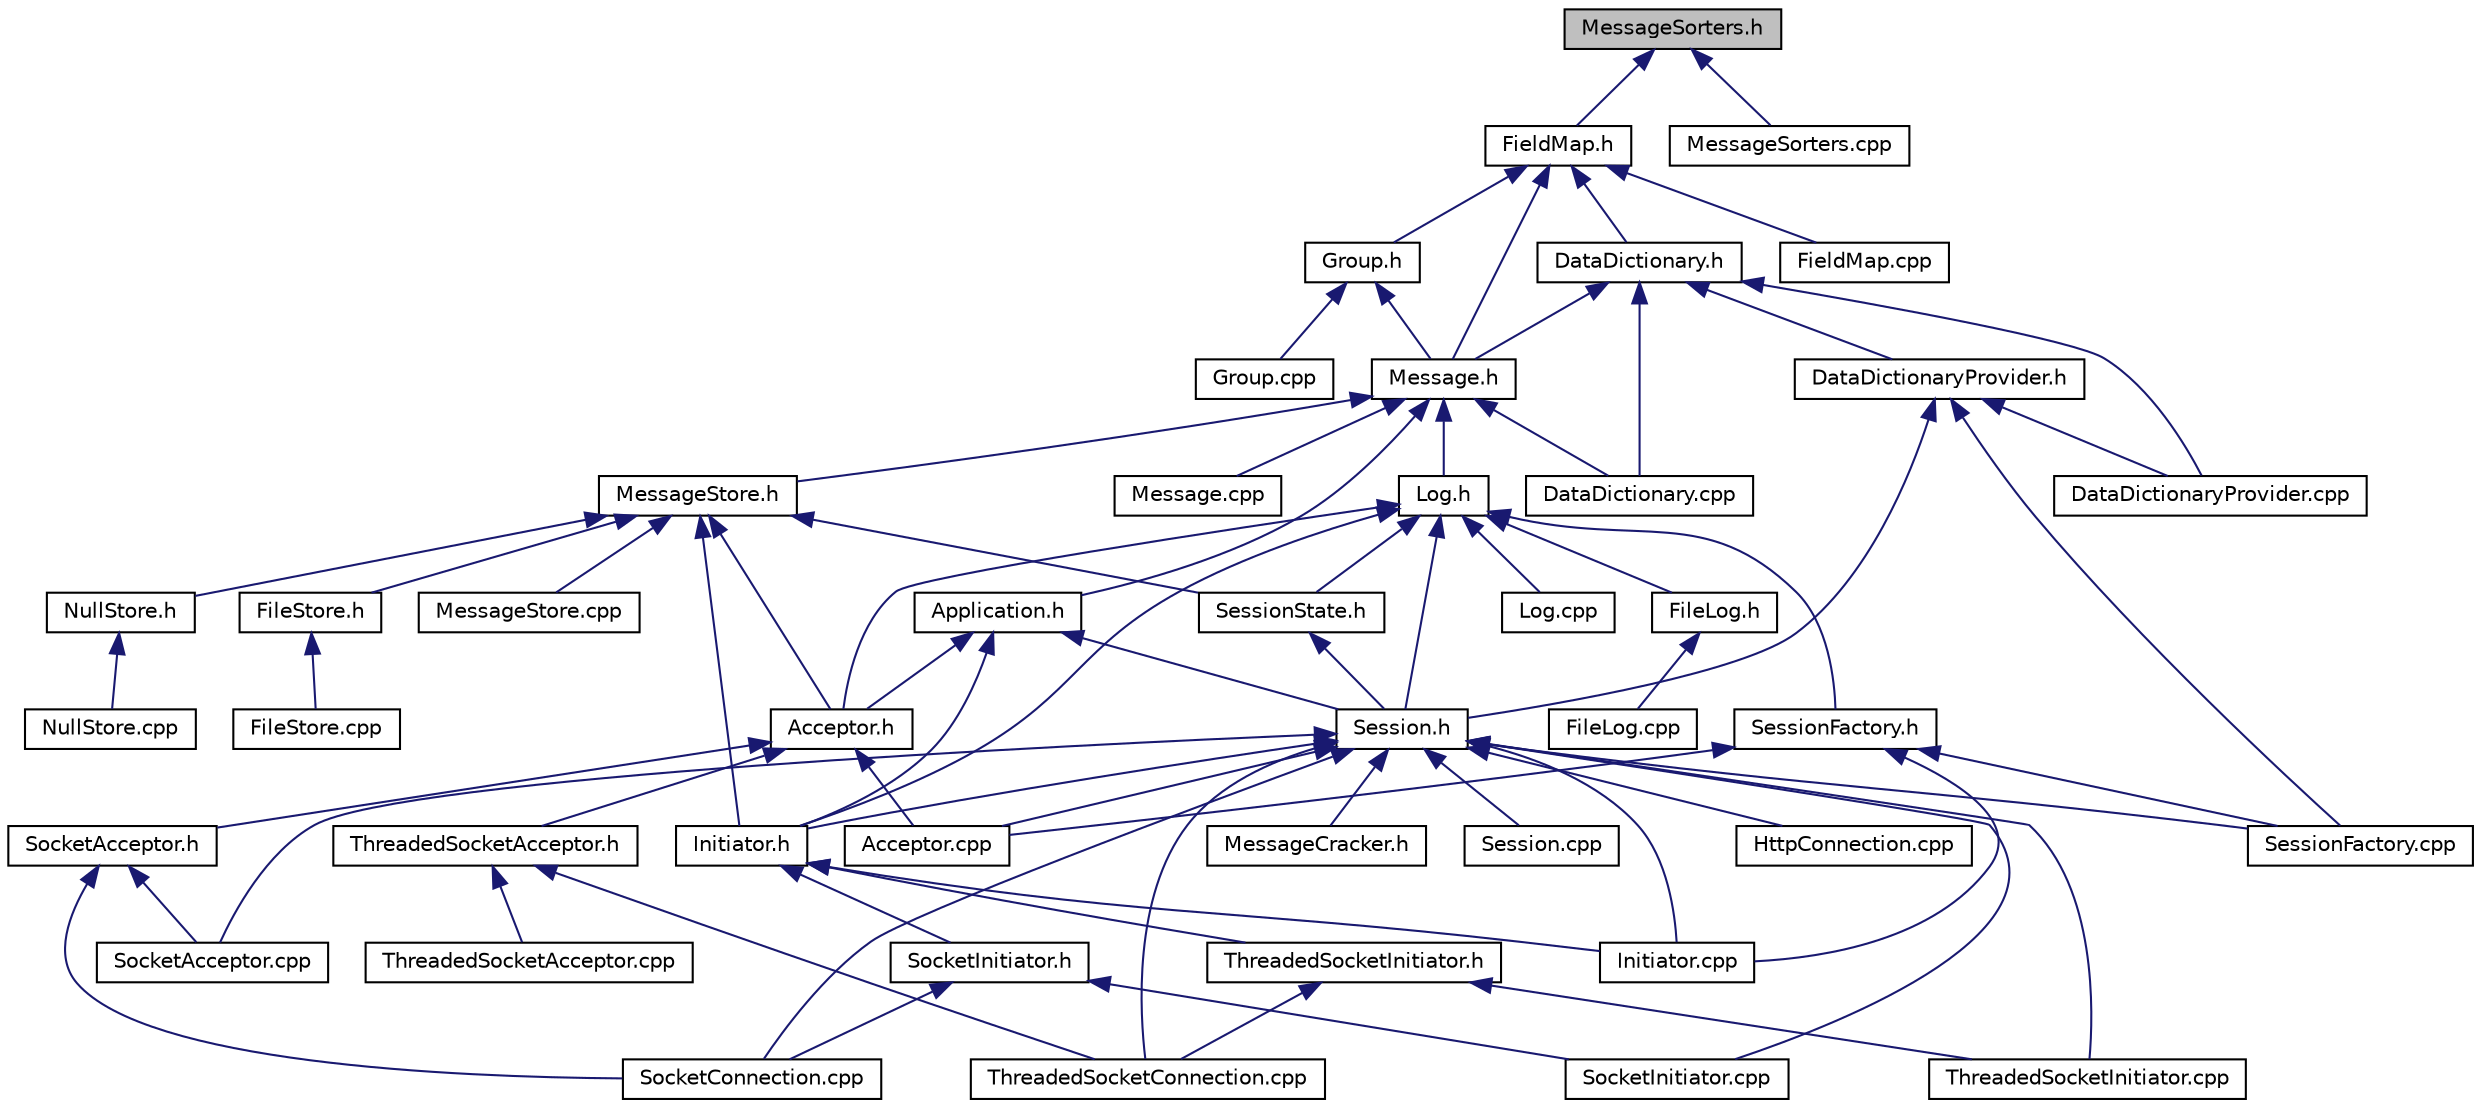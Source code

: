 digraph "MessageSorters.h"
{
  edge [fontname="Helvetica",fontsize="10",labelfontname="Helvetica",labelfontsize="10"];
  node [fontname="Helvetica",fontsize="10",shape=record];
  Node35 [label="MessageSorters.h",height=0.2,width=0.4,color="black", fillcolor="grey75", style="filled", fontcolor="black"];
  Node35 -> Node36 [dir="back",color="midnightblue",fontsize="10",style="solid",fontname="Helvetica"];
  Node36 [label="FieldMap.h",height=0.2,width=0.4,color="black", fillcolor="white", style="filled",URL="$_field_map_8h.html"];
  Node36 -> Node37 [dir="back",color="midnightblue",fontsize="10",style="solid",fontname="Helvetica"];
  Node37 [label="Message.h",height=0.2,width=0.4,color="black", fillcolor="white", style="filled",URL="$_message_8h.html"];
  Node37 -> Node38 [dir="back",color="midnightblue",fontsize="10",style="solid",fontname="Helvetica"];
  Node38 [label="Application.h",height=0.2,width=0.4,color="black", fillcolor="white", style="filled",URL="$_application_8h.html"];
  Node38 -> Node39 [dir="back",color="midnightblue",fontsize="10",style="solid",fontname="Helvetica"];
  Node39 [label="Acceptor.h",height=0.2,width=0.4,color="black", fillcolor="white", style="filled",URL="$_acceptor_8h.html"];
  Node39 -> Node40 [dir="back",color="midnightblue",fontsize="10",style="solid",fontname="Helvetica"];
  Node40 [label="Acceptor.cpp",height=0.2,width=0.4,color="black", fillcolor="white", style="filled",URL="$_acceptor_8cpp.html"];
  Node39 -> Node41 [dir="back",color="midnightblue",fontsize="10",style="solid",fontname="Helvetica"];
  Node41 [label="SocketAcceptor.h",height=0.2,width=0.4,color="black", fillcolor="white", style="filled",URL="$_socket_acceptor_8h.html"];
  Node41 -> Node42 [dir="back",color="midnightblue",fontsize="10",style="solid",fontname="Helvetica"];
  Node42 [label="SocketAcceptor.cpp",height=0.2,width=0.4,color="black", fillcolor="white", style="filled",URL="$_socket_acceptor_8cpp.html"];
  Node41 -> Node43 [dir="back",color="midnightblue",fontsize="10",style="solid",fontname="Helvetica"];
  Node43 [label="SocketConnection.cpp",height=0.2,width=0.4,color="black", fillcolor="white", style="filled",URL="$_socket_connection_8cpp.html"];
  Node39 -> Node44 [dir="back",color="midnightblue",fontsize="10",style="solid",fontname="Helvetica"];
  Node44 [label="ThreadedSocketAcceptor.h",height=0.2,width=0.4,color="black", fillcolor="white", style="filled",URL="$_threaded_socket_acceptor_8h.html"];
  Node44 -> Node45 [dir="back",color="midnightblue",fontsize="10",style="solid",fontname="Helvetica"];
  Node45 [label="ThreadedSocketAcceptor.cpp",height=0.2,width=0.4,color="black", fillcolor="white", style="filled",URL="$_threaded_socket_acceptor_8cpp.html"];
  Node44 -> Node46 [dir="back",color="midnightblue",fontsize="10",style="solid",fontname="Helvetica"];
  Node46 [label="ThreadedSocketConnection.cpp",height=0.2,width=0.4,color="black", fillcolor="white", style="filled",URL="$_threaded_socket_connection_8cpp.html"];
  Node38 -> Node47 [dir="back",color="midnightblue",fontsize="10",style="solid",fontname="Helvetica"];
  Node47 [label="Session.h",height=0.2,width=0.4,color="black", fillcolor="white", style="filled",URL="$_session_8h.html"];
  Node47 -> Node40 [dir="back",color="midnightblue",fontsize="10",style="solid",fontname="Helvetica"];
  Node47 -> Node48 [dir="back",color="midnightblue",fontsize="10",style="solid",fontname="Helvetica"];
  Node48 [label="HttpConnection.cpp",height=0.2,width=0.4,color="black", fillcolor="white", style="filled",URL="$_http_connection_8cpp.html"];
  Node47 -> Node49 [dir="back",color="midnightblue",fontsize="10",style="solid",fontname="Helvetica"];
  Node49 [label="Initiator.h",height=0.2,width=0.4,color="black", fillcolor="white", style="filled",URL="$_initiator_8h.html"];
  Node49 -> Node50 [dir="back",color="midnightblue",fontsize="10",style="solid",fontname="Helvetica"];
  Node50 [label="Initiator.cpp",height=0.2,width=0.4,color="black", fillcolor="white", style="filled",URL="$_initiator_8cpp.html"];
  Node49 -> Node51 [dir="back",color="midnightblue",fontsize="10",style="solid",fontname="Helvetica"];
  Node51 [label="SocketInitiator.h",height=0.2,width=0.4,color="black", fillcolor="white", style="filled",URL="$_socket_initiator_8h.html"];
  Node51 -> Node43 [dir="back",color="midnightblue",fontsize="10",style="solid",fontname="Helvetica"];
  Node51 -> Node52 [dir="back",color="midnightblue",fontsize="10",style="solid",fontname="Helvetica"];
  Node52 [label="SocketInitiator.cpp",height=0.2,width=0.4,color="black", fillcolor="white", style="filled",URL="$_socket_initiator_8cpp.html"];
  Node49 -> Node53 [dir="back",color="midnightblue",fontsize="10",style="solid",fontname="Helvetica"];
  Node53 [label="ThreadedSocketInitiator.h",height=0.2,width=0.4,color="black", fillcolor="white", style="filled",URL="$_threaded_socket_initiator_8h.html"];
  Node53 -> Node46 [dir="back",color="midnightblue",fontsize="10",style="solid",fontname="Helvetica"];
  Node53 -> Node54 [dir="back",color="midnightblue",fontsize="10",style="solid",fontname="Helvetica"];
  Node54 [label="ThreadedSocketInitiator.cpp",height=0.2,width=0.4,color="black", fillcolor="white", style="filled",URL="$_threaded_socket_initiator_8cpp.html"];
  Node47 -> Node50 [dir="back",color="midnightblue",fontsize="10",style="solid",fontname="Helvetica"];
  Node47 -> Node55 [dir="back",color="midnightblue",fontsize="10",style="solid",fontname="Helvetica"];
  Node55 [label="MessageCracker.h",height=0.2,width=0.4,color="black", fillcolor="white", style="filled",URL="$_message_cracker_8h.html"];
  Node47 -> Node56 [dir="back",color="midnightblue",fontsize="10",style="solid",fontname="Helvetica"];
  Node56 [label="Session.cpp",height=0.2,width=0.4,color="black", fillcolor="white", style="filled",URL="$_session_8cpp.html"];
  Node47 -> Node57 [dir="back",color="midnightblue",fontsize="10",style="solid",fontname="Helvetica"];
  Node57 [label="SessionFactory.cpp",height=0.2,width=0.4,color="black", fillcolor="white", style="filled",URL="$_session_factory_8cpp.html"];
  Node47 -> Node42 [dir="back",color="midnightblue",fontsize="10",style="solid",fontname="Helvetica"];
  Node47 -> Node43 [dir="back",color="midnightblue",fontsize="10",style="solid",fontname="Helvetica"];
  Node47 -> Node52 [dir="back",color="midnightblue",fontsize="10",style="solid",fontname="Helvetica"];
  Node47 -> Node46 [dir="back",color="midnightblue",fontsize="10",style="solid",fontname="Helvetica"];
  Node47 -> Node54 [dir="back",color="midnightblue",fontsize="10",style="solid",fontname="Helvetica"];
  Node38 -> Node49 [dir="back",color="midnightblue",fontsize="10",style="solid",fontname="Helvetica"];
  Node37 -> Node58 [dir="back",color="midnightblue",fontsize="10",style="solid",fontname="Helvetica"];
  Node58 [label="MessageStore.h",height=0.2,width=0.4,color="black", fillcolor="white", style="filled",URL="$_message_store_8h.html"];
  Node58 -> Node39 [dir="back",color="midnightblue",fontsize="10",style="solid",fontname="Helvetica"];
  Node58 -> Node59 [dir="back",color="midnightblue",fontsize="10",style="solid",fontname="Helvetica"];
  Node59 [label="SessionState.h",height=0.2,width=0.4,color="black", fillcolor="white", style="filled",URL="$_session_state_8h.html"];
  Node59 -> Node47 [dir="back",color="midnightblue",fontsize="10",style="solid",fontname="Helvetica"];
  Node58 -> Node60 [dir="back",color="midnightblue",fontsize="10",style="solid",fontname="Helvetica"];
  Node60 [label="FileStore.h",height=0.2,width=0.4,color="black", fillcolor="white", style="filled",URL="$_file_store_8h.html"];
  Node60 -> Node61 [dir="back",color="midnightblue",fontsize="10",style="solid",fontname="Helvetica"];
  Node61 [label="FileStore.cpp",height=0.2,width=0.4,color="black", fillcolor="white", style="filled",URL="$_file_store_8cpp.html"];
  Node58 -> Node49 [dir="back",color="midnightblue",fontsize="10",style="solid",fontname="Helvetica"];
  Node58 -> Node62 [dir="back",color="midnightblue",fontsize="10",style="solid",fontname="Helvetica"];
  Node62 [label="MessageStore.cpp",height=0.2,width=0.4,color="black", fillcolor="white", style="filled",URL="$_message_store_8cpp.html"];
  Node58 -> Node63 [dir="back",color="midnightblue",fontsize="10",style="solid",fontname="Helvetica"];
  Node63 [label="NullStore.h",height=0.2,width=0.4,color="black", fillcolor="white", style="filled",URL="$_null_store_8h.html"];
  Node63 -> Node64 [dir="back",color="midnightblue",fontsize="10",style="solid",fontname="Helvetica"];
  Node64 [label="NullStore.cpp",height=0.2,width=0.4,color="black", fillcolor="white", style="filled",URL="$_null_store_8cpp.html"];
  Node37 -> Node65 [dir="back",color="midnightblue",fontsize="10",style="solid",fontname="Helvetica"];
  Node65 [label="Log.h",height=0.2,width=0.4,color="black", fillcolor="white", style="filled",URL="$_log_8h.html"];
  Node65 -> Node39 [dir="back",color="midnightblue",fontsize="10",style="solid",fontname="Helvetica"];
  Node65 -> Node59 [dir="back",color="midnightblue",fontsize="10",style="solid",fontname="Helvetica"];
  Node65 -> Node47 [dir="back",color="midnightblue",fontsize="10",style="solid",fontname="Helvetica"];
  Node65 -> Node66 [dir="back",color="midnightblue",fontsize="10",style="solid",fontname="Helvetica"];
  Node66 [label="SessionFactory.h",height=0.2,width=0.4,color="black", fillcolor="white", style="filled",URL="$_session_factory_8h.html"];
  Node66 -> Node40 [dir="back",color="midnightblue",fontsize="10",style="solid",fontname="Helvetica"];
  Node66 -> Node50 [dir="back",color="midnightblue",fontsize="10",style="solid",fontname="Helvetica"];
  Node66 -> Node57 [dir="back",color="midnightblue",fontsize="10",style="solid",fontname="Helvetica"];
  Node65 -> Node67 [dir="back",color="midnightblue",fontsize="10",style="solid",fontname="Helvetica"];
  Node67 [label="FileLog.h",height=0.2,width=0.4,color="black", fillcolor="white", style="filled",URL="$_file_log_8h.html"];
  Node67 -> Node68 [dir="back",color="midnightblue",fontsize="10",style="solid",fontname="Helvetica"];
  Node68 [label="FileLog.cpp",height=0.2,width=0.4,color="black", fillcolor="white", style="filled",URL="$_file_log_8cpp.html"];
  Node65 -> Node49 [dir="back",color="midnightblue",fontsize="10",style="solid",fontname="Helvetica"];
  Node65 -> Node69 [dir="back",color="midnightblue",fontsize="10",style="solid",fontname="Helvetica"];
  Node69 [label="Log.cpp",height=0.2,width=0.4,color="black", fillcolor="white", style="filled",URL="$_log_8cpp.html"];
  Node37 -> Node70 [dir="back",color="midnightblue",fontsize="10",style="solid",fontname="Helvetica"];
  Node70 [label="DataDictionary.cpp",height=0.2,width=0.4,color="black", fillcolor="white", style="filled",URL="$_data_dictionary_8cpp.html"];
  Node37 -> Node71 [dir="back",color="midnightblue",fontsize="10",style="solid",fontname="Helvetica"];
  Node71 [label="Message.cpp",height=0.2,width=0.4,color="black", fillcolor="white", style="filled",URL="$_message_8cpp.html"];
  Node36 -> Node72 [dir="back",color="midnightblue",fontsize="10",style="solid",fontname="Helvetica"];
  Node72 [label="Group.h",height=0.2,width=0.4,color="black", fillcolor="white", style="filled",URL="$_group_8h.html"];
  Node72 -> Node37 [dir="back",color="midnightblue",fontsize="10",style="solid",fontname="Helvetica"];
  Node72 -> Node73 [dir="back",color="midnightblue",fontsize="10",style="solid",fontname="Helvetica"];
  Node73 [label="Group.cpp",height=0.2,width=0.4,color="black", fillcolor="white", style="filled",URL="$_group_8cpp.html"];
  Node36 -> Node74 [dir="back",color="midnightblue",fontsize="10",style="solid",fontname="Helvetica"];
  Node74 [label="DataDictionary.h",height=0.2,width=0.4,color="black", fillcolor="white", style="filled",URL="$_data_dictionary_8h.html"];
  Node74 -> Node37 [dir="back",color="midnightblue",fontsize="10",style="solid",fontname="Helvetica"];
  Node74 -> Node75 [dir="back",color="midnightblue",fontsize="10",style="solid",fontname="Helvetica"];
  Node75 [label="DataDictionaryProvider.h",height=0.2,width=0.4,color="black", fillcolor="white", style="filled",URL="$_data_dictionary_provider_8h.html"];
  Node75 -> Node47 [dir="back",color="midnightblue",fontsize="10",style="solid",fontname="Helvetica"];
  Node75 -> Node76 [dir="back",color="midnightblue",fontsize="10",style="solid",fontname="Helvetica"];
  Node76 [label="DataDictionaryProvider.cpp",height=0.2,width=0.4,color="black", fillcolor="white", style="filled",URL="$_data_dictionary_provider_8cpp.html"];
  Node75 -> Node57 [dir="back",color="midnightblue",fontsize="10",style="solid",fontname="Helvetica"];
  Node74 -> Node70 [dir="back",color="midnightblue",fontsize="10",style="solid",fontname="Helvetica"];
  Node74 -> Node76 [dir="back",color="midnightblue",fontsize="10",style="solid",fontname="Helvetica"];
  Node36 -> Node77 [dir="back",color="midnightblue",fontsize="10",style="solid",fontname="Helvetica"];
  Node77 [label="FieldMap.cpp",height=0.2,width=0.4,color="black", fillcolor="white", style="filled",URL="$_field_map_8cpp.html"];
  Node35 -> Node78 [dir="back",color="midnightblue",fontsize="10",style="solid",fontname="Helvetica"];
  Node78 [label="MessageSorters.cpp",height=0.2,width=0.4,color="black", fillcolor="white", style="filled",URL="$_message_sorters_8cpp.html"];
}
